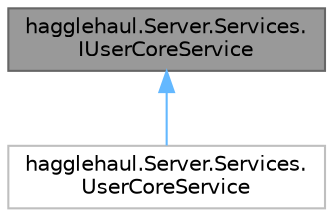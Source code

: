 digraph "hagglehaul.Server.Services.IUserCoreService"
{
 // LATEX_PDF_SIZE
  bgcolor="transparent";
  edge [fontname=Helvetica,fontsize=10,labelfontname=Helvetica,labelfontsize=10];
  node [fontname=Helvetica,fontsize=10,shape=box,height=0.2,width=0.4];
  Node1 [id="Node000001",label="hagglehaul.Server.Services.\lIUserCoreService",height=0.2,width=0.4,color="gray40", fillcolor="grey60", style="filled", fontcolor="black",tooltip="Corresponds to UserCore collection in the database, along with some utilities."];
  Node1 -> Node2 [id="edge1_Node000001_Node000002",dir="back",color="steelblue1",style="solid",tooltip=" "];
  Node2 [id="Node000002",label="hagglehaul.Server.Services.\lUserCoreService",height=0.2,width=0.4,color="grey75", fillcolor="white", style="filled",URL="$classhagglehaul_1_1_server_1_1_services_1_1_user_core_service.html",tooltip=" "];
}
